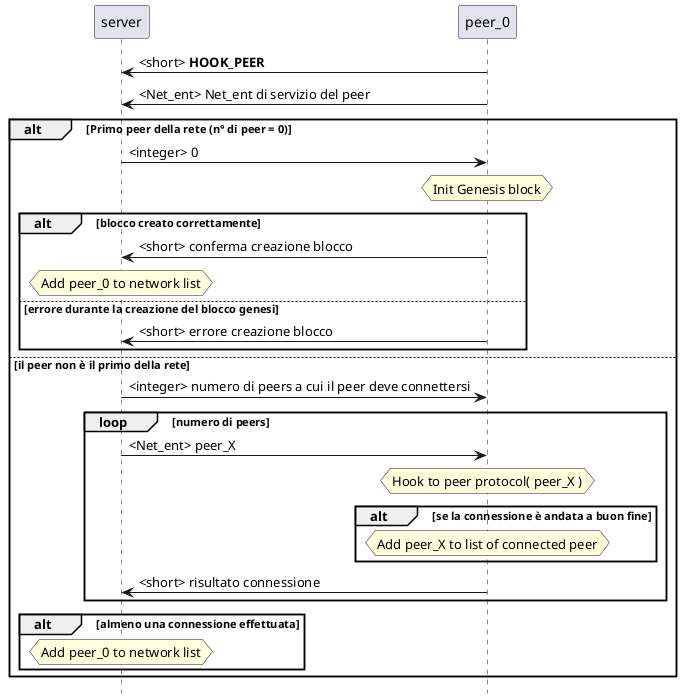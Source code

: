 @startuml
hide footbox
participant server
participant peer_0

server <- peer_0: <short> **HOOK_PEER**
server <- peer_0: <Net_ent> Net_ent di servizio del peer
alt Primo peer della rete (n° di peer = 0)
  server -> peer_0: <integer> 0
  hnote over peer_0
    Init Genesis block
  end note
  alt blocco creato correttamente
    server <- peer_0: <short> conferma creazione blocco
    hnote over server
      Add peer_0 to network list
    end note
  else errore durante la creazione del blocco genesi
    server <- peer_0: <short> errore creazione blocco
  end

else il peer non è il primo della rete
  server -> peer_0: <integer> numero di peers a cui il peer deve connettersi

  loop numero di peers
    server -> peer_0:<Net_ent> peer_X
    hnote over peer_0
      Hook to peer protocol( peer_X )
    end note
    alt se la connessione è andata a buon fine
      hnote over peer_0
        Add peer_X to list of connected peer
      end note
    end
    peer_0 -> server: <short> risultato connessione
  end
  alt almeno una connessione effettuata
    hnote over server
      Add peer_0 to network list
    end note
  end
end


@enduml
